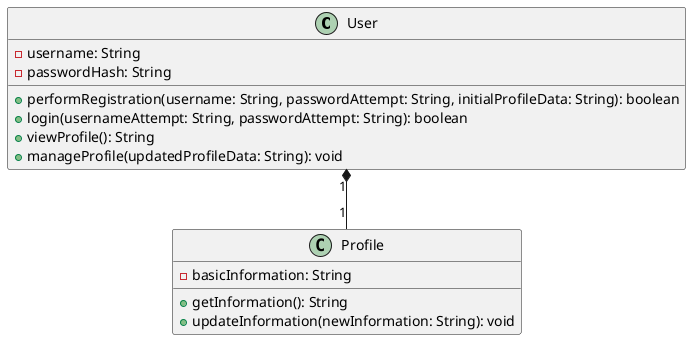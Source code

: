 @startuml

class User {
  - username: String
  - passwordHash: String
  + performRegistration(username: String, passwordAttempt: String, initialProfileData: String): boolean
  + login(usernameAttempt: String, passwordAttempt: String): boolean
  + viewProfile(): String
  + manageProfile(updatedProfileData: String): void
}

class Profile {
  - basicInformation: String
  + getInformation(): String
  + updateInformation(newInformation: String): void
}

User "1" *-- "1" Profile

@enduml